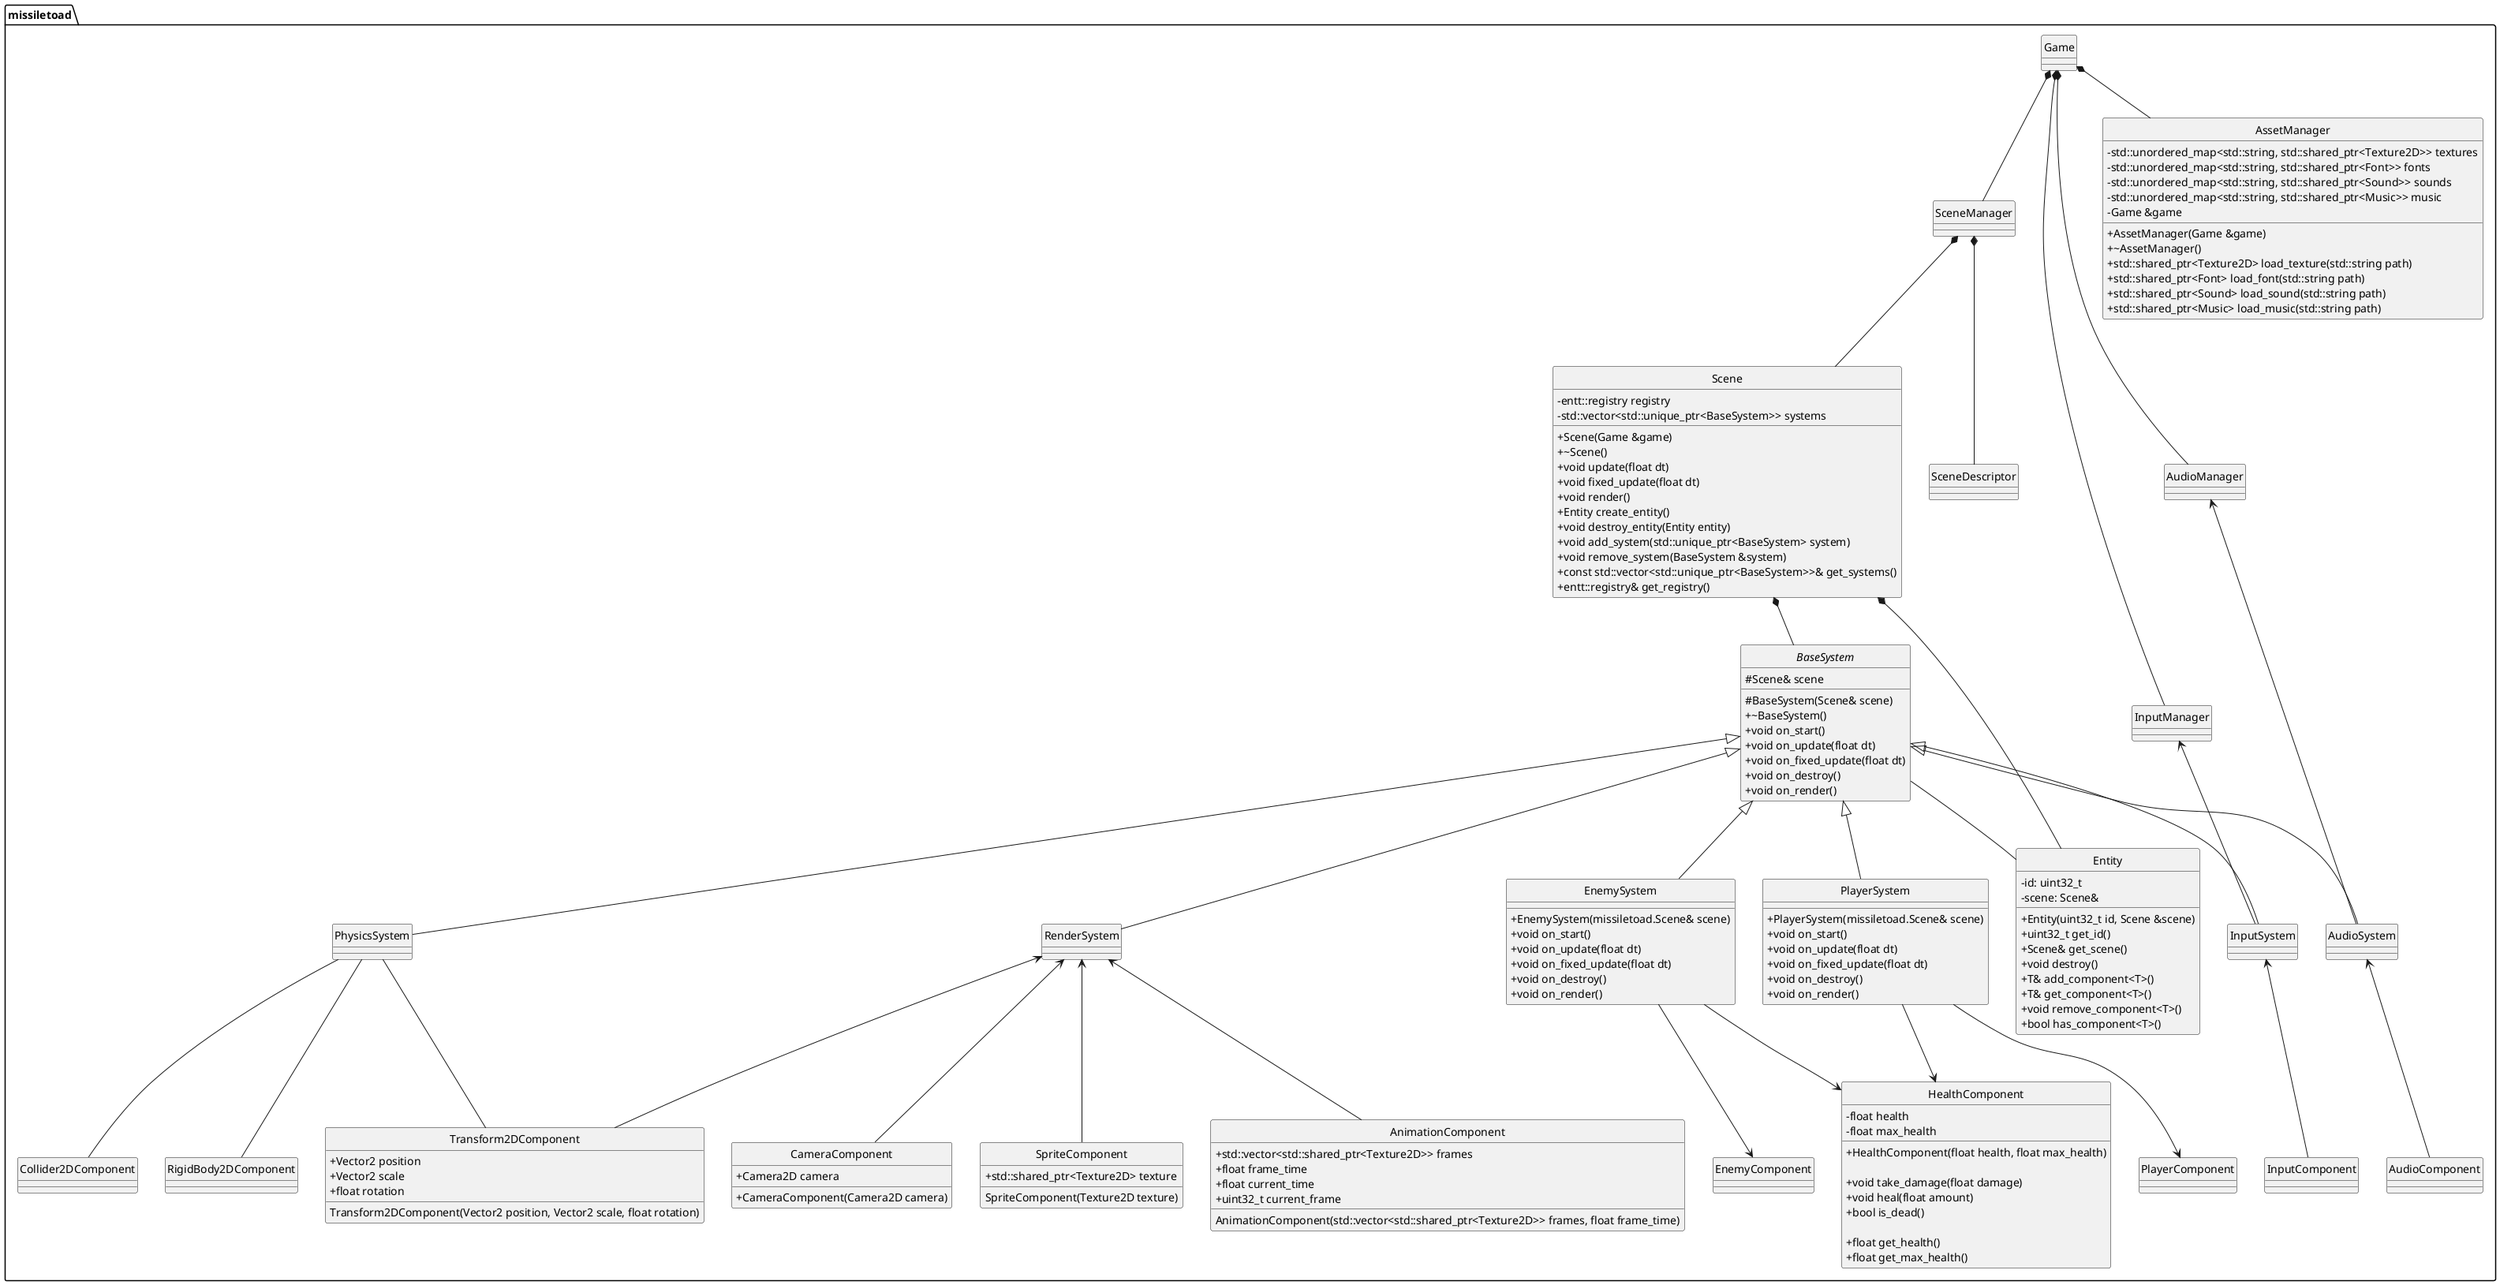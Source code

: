 @startuml
skinparam classAttributeIconSize 0
hide circle

package missiletoad {
    class Game
    class SceneManager
    class Scene
    class SceneDescriptor
    abstract BaseSystem
    class Entity
    class InputManager
    class AudioManager
    class AssetManager

    class PhysicsSystem extends BaseSystem
    class RenderSystem extends BaseSystem
    class InputSystem extends BaseSystem
    class AudioSystem extends BaseSystem

    class Transform2DComponent
    class Collider2DComponent
    class RigidBody2DComponent
    class SpriteComponent
    class AnimationComponent
    class AudioComponent
    class InputComponent
    class CameraComponent


    Game *-- SceneManager
    Game *-- InputManager
    Game *-- AudioManager
    Game *-- AssetManager

    SceneManager *-- Scene
    SceneManager *-- SceneDescriptor

    Scene *-- Entity
    Scene *-- BaseSystem

    BaseSystem -- Entity

    PhysicsSystem -- Collider2DComponent
    PhysicsSystem -- RigidBody2DComponent
    PhysicsSystem -- Transform2DComponent

    RenderSystem <-- SpriteComponent
    RenderSystem <-- AnimationComponent
    RenderSystem <-- CameraComponent
    RenderSystem <-- Transform2DComponent

    InputSystem <-- InputComponent

    AudioSystem <-- AudioComponent

    InputManager <-- InputSystem
    AudioManager <-- AudioSystem

    /'
    Find a way to specify the relationship between the entity and its components
    '/

    /'
    Define methods
    '/

    class Game {

    }

    class AssetManager {
        - std::unordered_map<std::string, std::shared_ptr<Texture2D>> textures
        - std::unordered_map<std::string, std::shared_ptr<Font>> fonts
        - std::unordered_map<std::string, std::shared_ptr<Sound>> sounds
        - std::unordered_map<std::string, std::shared_ptr<Music>> music
        - Game &game

        + AssetManager(Game &game)
        + ~AssetManager()
        + std::shared_ptr<Texture2D> load_texture(std::string path)
        + std::shared_ptr<Font> load_font(std::string path)
        + std::shared_ptr<Sound> load_sound(std::string path)
        + std::shared_ptr<Music> load_music(std::string path)
    }

    class Scene {
        - entt::registry registry
        - std::vector<std::unique_ptr<BaseSystem>> systems

        + Scene(Game &game)
        + ~Scene()
        + void update(float dt)
        + void fixed_update(float dt)
        + void render()
        + Entity create_entity()
        + void destroy_entity(Entity entity)
        + void add_system(std::unique_ptr<BaseSystem> system)
        + void remove_system(BaseSystem &system)
        + const std::vector<std::unique_ptr<BaseSystem>>& get_systems()
        + entt::registry& get_registry()
    }

    class Entity {
        - id: uint32_t
        - scene: Scene&
        
        + Entity(uint32_t id, Scene &scene)
        + uint32_t get_id()
        + Scene& get_scene()
        + void destroy()
        + T& add_component<T>()
        + T& get_component<T>()
        + void remove_component<T>()
        + bool has_component<T>()
    }

    abstract BaseSystem {
        # Scene& scene

        # BaseSystem(Scene& scene)
        + ~BaseSystem()
        + void on_start()
        + void on_update(float dt)
        + void on_fixed_update(float dt)
        + void on_destroy()
        + void on_render()
    }

    class Transform2DComponent {
        +Vector2 position
        +Vector2 scale
        +float rotation

        Transform2DComponent(Vector2 position, Vector2 scale, float rotation)
    }

    class SpriteComponent {
        +std::shared_ptr<Texture2D> texture

        SpriteComponent(Texture2D texture)
    }

    class AnimationComponent {
        +std::vector<std::shared_ptr<Texture2D>> frames
        +float frame_time
        +float current_time
        +uint32_t current_frame

        AnimationComponent(std::vector<std::shared_ptr<Texture2D>> frames, float frame_time)
    }

    class CameraComponent {
        +Camera2D camera

        +CameraComponent(Camera2D camera)
    }

    class HealthComponent {
        -float health
        -float max_health

        +HealthComponent(float health, float max_health)

        +void take_damage(float damage)
        +void heal(float amount)
        +bool is_dead()

        +float get_health()
        +float get_max_health()
    }
    class PlayerComponent {
        /' TODO
        '/
    }

    class PlayerSystem extends missiletoad.BaseSystem {
        +PlayerSystem(missiletoad.Scene& scene)
        + void on_start()
        + void on_update(float dt)
        + void on_fixed_update(float dt)
        + void on_destroy()
        + void on_render()
    }

    class EnemyComponent {
        /' TODO
        '/
    }

    class EnemySystem extends missiletoad.BaseSystem {
        +EnemySystem(missiletoad.Scene& scene)
        + void on_start()
        + void on_update(float dt)
        + void on_fixed_update(float dt)
        + void on_destroy()
        + void on_render()
    }

    PlayerSystem --> PlayerComponent
    PlayerSystem --> HealthComponent

    EnemySystem --> EnemyComponent
    EnemySystem --> HealthComponent
}


@enduml
